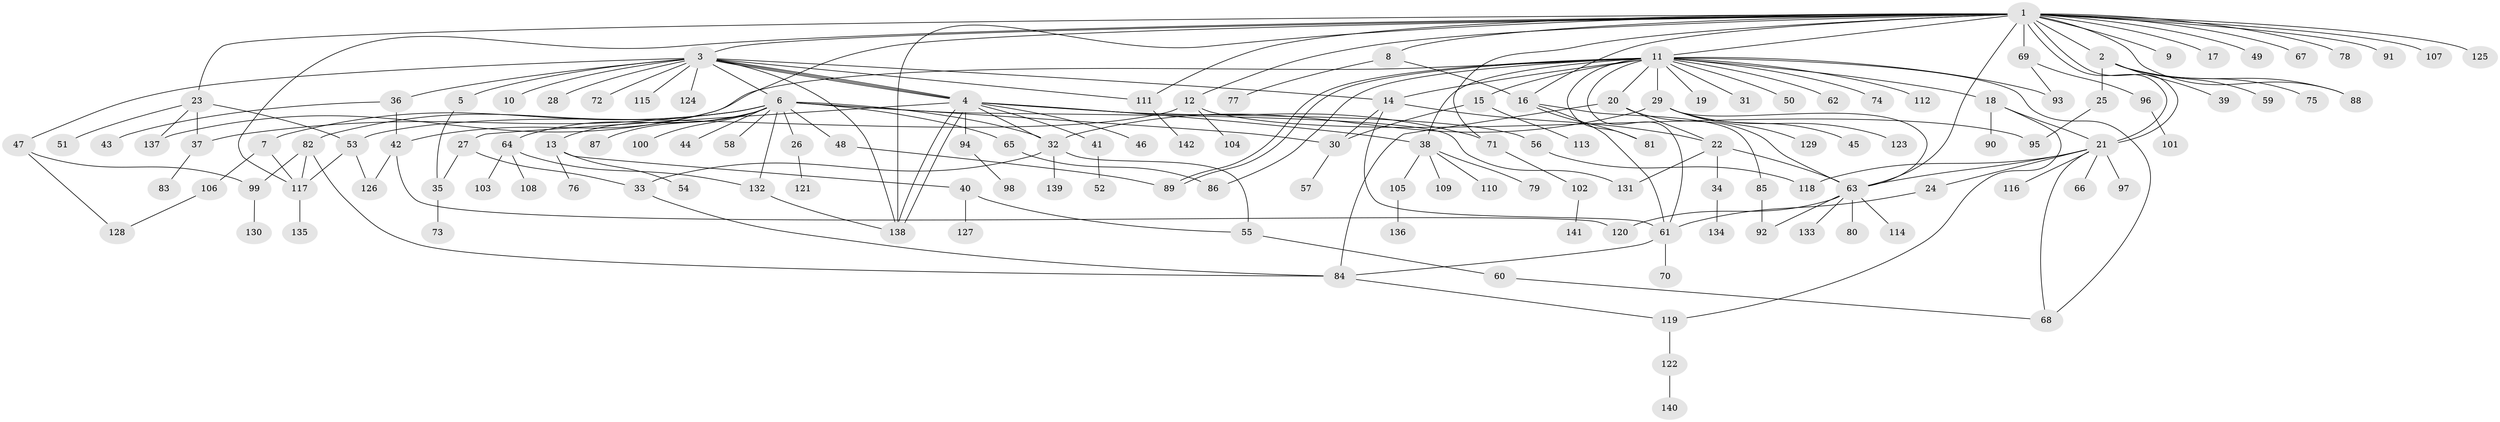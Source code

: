 // coarse degree distribution, {8: 0.056338028169014086, 1: 0.4507042253521127, 3: 0.09859154929577464, 12: 0.014084507042253521, 2: 0.15492957746478872, 5: 0.056338028169014086, 22: 0.014084507042253521, 4: 0.08450704225352113, 15: 0.014084507042253521, 17: 0.014084507042253521, 6: 0.028169014084507043, 7: 0.014084507042253521}
// Generated by graph-tools (version 1.1) at 2025/36/03/04/25 23:36:41]
// undirected, 142 vertices, 197 edges
graph export_dot {
  node [color=gray90,style=filled];
  1;
  2;
  3;
  4;
  5;
  6;
  7;
  8;
  9;
  10;
  11;
  12;
  13;
  14;
  15;
  16;
  17;
  18;
  19;
  20;
  21;
  22;
  23;
  24;
  25;
  26;
  27;
  28;
  29;
  30;
  31;
  32;
  33;
  34;
  35;
  36;
  37;
  38;
  39;
  40;
  41;
  42;
  43;
  44;
  45;
  46;
  47;
  48;
  49;
  50;
  51;
  52;
  53;
  54;
  55;
  56;
  57;
  58;
  59;
  60;
  61;
  62;
  63;
  64;
  65;
  66;
  67;
  68;
  69;
  70;
  71;
  72;
  73;
  74;
  75;
  76;
  77;
  78;
  79;
  80;
  81;
  82;
  83;
  84;
  85;
  86;
  87;
  88;
  89;
  90;
  91;
  92;
  93;
  94;
  95;
  96;
  97;
  98;
  99;
  100;
  101;
  102;
  103;
  104;
  105;
  106;
  107;
  108;
  109;
  110;
  111;
  112;
  113;
  114;
  115;
  116;
  117;
  118;
  119;
  120;
  121;
  122;
  123;
  124;
  125;
  126;
  127;
  128;
  129;
  130;
  131;
  132;
  133;
  134;
  135;
  136;
  137;
  138;
  139;
  140;
  141;
  142;
  1 -- 2;
  1 -- 3;
  1 -- 8;
  1 -- 9;
  1 -- 11;
  1 -- 12;
  1 -- 16;
  1 -- 17;
  1 -- 21;
  1 -- 21;
  1 -- 23;
  1 -- 42;
  1 -- 49;
  1 -- 63;
  1 -- 67;
  1 -- 69;
  1 -- 71;
  1 -- 78;
  1 -- 88;
  1 -- 91;
  1 -- 107;
  1 -- 111;
  1 -- 117;
  1 -- 125;
  1 -- 138;
  2 -- 25;
  2 -- 39;
  2 -- 59;
  2 -- 75;
  2 -- 88;
  3 -- 4;
  3 -- 4;
  3 -- 4;
  3 -- 5;
  3 -- 6;
  3 -- 10;
  3 -- 14;
  3 -- 28;
  3 -- 36;
  3 -- 47;
  3 -- 72;
  3 -- 111;
  3 -- 115;
  3 -- 124;
  3 -- 138;
  4 -- 27;
  4 -- 32;
  4 -- 38;
  4 -- 41;
  4 -- 46;
  4 -- 56;
  4 -- 71;
  4 -- 94;
  4 -- 138;
  4 -- 138;
  5 -- 35;
  6 -- 7;
  6 -- 13;
  6 -- 26;
  6 -- 30;
  6 -- 32;
  6 -- 37;
  6 -- 44;
  6 -- 48;
  6 -- 58;
  6 -- 64;
  6 -- 65;
  6 -- 82;
  6 -- 87;
  6 -- 100;
  6 -- 131;
  6 -- 132;
  7 -- 106;
  7 -- 117;
  8 -- 16;
  8 -- 77;
  11 -- 14;
  11 -- 15;
  11 -- 18;
  11 -- 19;
  11 -- 20;
  11 -- 29;
  11 -- 31;
  11 -- 38;
  11 -- 50;
  11 -- 61;
  11 -- 62;
  11 -- 68;
  11 -- 74;
  11 -- 81;
  11 -- 86;
  11 -- 89;
  11 -- 89;
  11 -- 93;
  11 -- 112;
  11 -- 137;
  12 -- 53;
  12 -- 95;
  12 -- 104;
  13 -- 40;
  13 -- 54;
  13 -- 76;
  14 -- 22;
  14 -- 30;
  14 -- 61;
  15 -- 30;
  15 -- 113;
  16 -- 61;
  16 -- 81;
  16 -- 85;
  18 -- 21;
  18 -- 90;
  18 -- 119;
  20 -- 22;
  20 -- 63;
  20 -- 84;
  21 -- 24;
  21 -- 63;
  21 -- 66;
  21 -- 68;
  21 -- 97;
  21 -- 116;
  21 -- 118;
  22 -- 34;
  22 -- 63;
  22 -- 131;
  23 -- 37;
  23 -- 51;
  23 -- 53;
  23 -- 137;
  24 -- 61;
  25 -- 95;
  26 -- 121;
  27 -- 33;
  27 -- 35;
  29 -- 32;
  29 -- 45;
  29 -- 63;
  29 -- 123;
  29 -- 129;
  30 -- 57;
  32 -- 33;
  32 -- 55;
  32 -- 139;
  33 -- 84;
  34 -- 134;
  35 -- 73;
  36 -- 42;
  36 -- 43;
  37 -- 83;
  38 -- 79;
  38 -- 105;
  38 -- 109;
  38 -- 110;
  40 -- 55;
  40 -- 127;
  41 -- 52;
  42 -- 120;
  42 -- 126;
  47 -- 99;
  47 -- 128;
  48 -- 89;
  53 -- 117;
  53 -- 126;
  55 -- 60;
  56 -- 118;
  60 -- 68;
  61 -- 70;
  61 -- 84;
  63 -- 80;
  63 -- 92;
  63 -- 114;
  63 -- 120;
  63 -- 133;
  64 -- 103;
  64 -- 108;
  64 -- 132;
  65 -- 86;
  69 -- 93;
  69 -- 96;
  71 -- 102;
  82 -- 84;
  82 -- 99;
  82 -- 117;
  84 -- 119;
  85 -- 92;
  94 -- 98;
  96 -- 101;
  99 -- 130;
  102 -- 141;
  105 -- 136;
  106 -- 128;
  111 -- 142;
  117 -- 135;
  119 -- 122;
  122 -- 140;
  132 -- 138;
}
